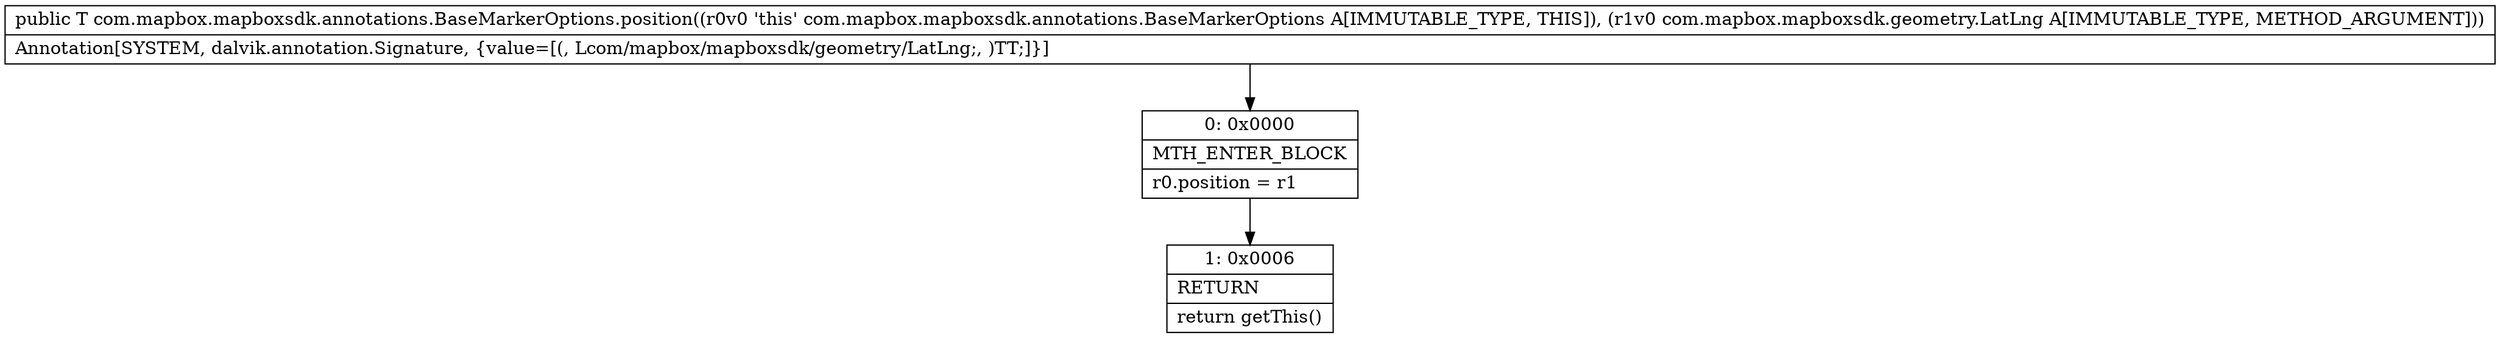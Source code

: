 digraph "CFG forcom.mapbox.mapboxsdk.annotations.BaseMarkerOptions.position(Lcom\/mapbox\/mapboxsdk\/geometry\/LatLng;)Lcom\/mapbox\/mapboxsdk\/annotations\/BaseMarkerOptions;" {
Node_0 [shape=record,label="{0\:\ 0x0000|MTH_ENTER_BLOCK\l|r0.position = r1\l}"];
Node_1 [shape=record,label="{1\:\ 0x0006|RETURN\l|return getThis()\l}"];
MethodNode[shape=record,label="{public T com.mapbox.mapboxsdk.annotations.BaseMarkerOptions.position((r0v0 'this' com.mapbox.mapboxsdk.annotations.BaseMarkerOptions A[IMMUTABLE_TYPE, THIS]), (r1v0 com.mapbox.mapboxsdk.geometry.LatLng A[IMMUTABLE_TYPE, METHOD_ARGUMENT]))  | Annotation[SYSTEM, dalvik.annotation.Signature, \{value=[(, Lcom\/mapbox\/mapboxsdk\/geometry\/LatLng;, )TT;]\}]\l}"];
MethodNode -> Node_0;
Node_0 -> Node_1;
}

